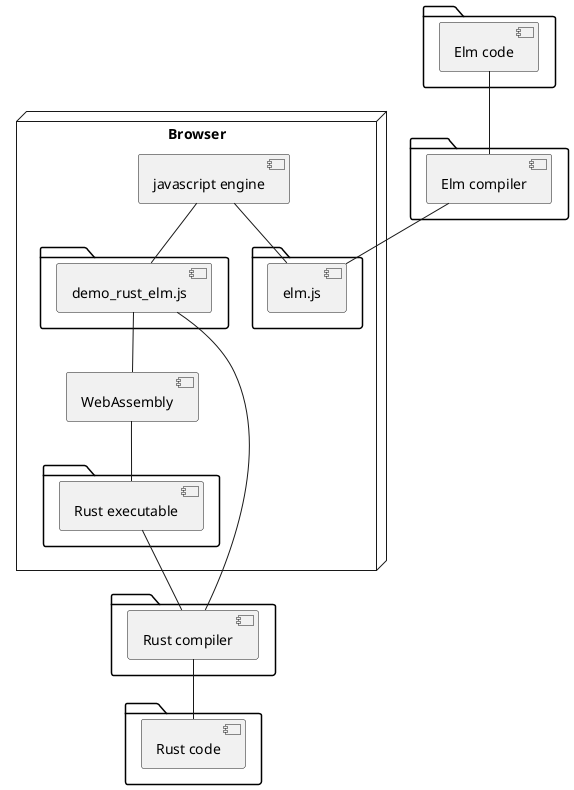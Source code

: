 @startuml

node "Browser" {
    [javascript engine]
    [WebAssembly]

    folder {
    [demo_rust_elm.js]
    }

    folder {
    [Rust executable]
    }

    folder {
    [elm.js]
    }
}

folder {
  [Rust compiler]
}

folder {
  [Rust code]
}

folder {
  [Elm compiler]
}

folder {
  [Elm code]
}

[javascript engine] -- [elm.js]
[Elm code] -- [Elm compiler]
[Elm compiler] -- [elm.js]
[javascript engine] -- [demo_rust_elm.js]
[demo_rust_elm.js] -- [Rust compiler]
[demo_rust_elm.js] -- [WebAssembly]
[Rust executable] -- [Rust compiler]
[Rust compiler] -- [Rust code]
[WebAssembly] -- [Rust executable]

@enduml